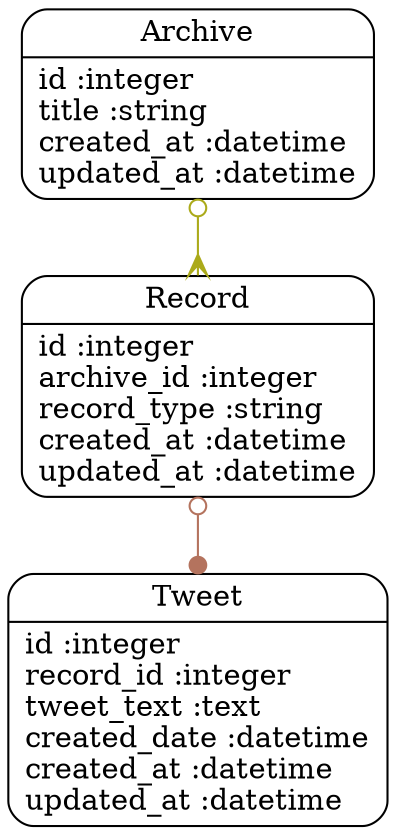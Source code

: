 digraph models_diagram {
	graph[overlap=false, splines=true]
	"Archive" [shape=Mrecord, label="{Archive|id :integer\ltitle :string\lcreated_at :datetime\lupdated_at :datetime\l}"]
	"Record" [shape=Mrecord, label="{Record|id :integer\larchive_id :integer\lrecord_type :string\lcreated_at :datetime\lupdated_at :datetime\l}"]
	"Tweet" [shape=Mrecord, label="{Tweet|id :integer\lrecord_id :integer\ltweet_text :text\lcreated_date :datetime\lcreated_at :datetime\lupdated_at :datetime\l}"]
	"Archive" -> "Record" [arrowtail=odot, arrowhead=crow, dir=both color="#ABAA1A"]
	"Record" -> "Tweet" [arrowtail=odot, arrowhead=dot, dir=both color="#B4735E"]
}
